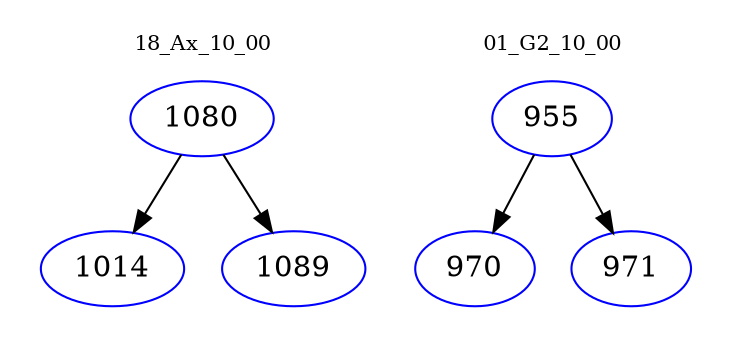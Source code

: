 digraph{
subgraph cluster_0 {
color = white
label = "18_Ax_10_00";
fontsize=10;
T0_1080 [label="1080", color="blue"]
T0_1080 -> T0_1014 [color="black"]
T0_1014 [label="1014", color="blue"]
T0_1080 -> T0_1089 [color="black"]
T0_1089 [label="1089", color="blue"]
}
subgraph cluster_1 {
color = white
label = "01_G2_10_00";
fontsize=10;
T1_955 [label="955", color="blue"]
T1_955 -> T1_970 [color="black"]
T1_970 [label="970", color="blue"]
T1_955 -> T1_971 [color="black"]
T1_971 [label="971", color="blue"]
}
}
